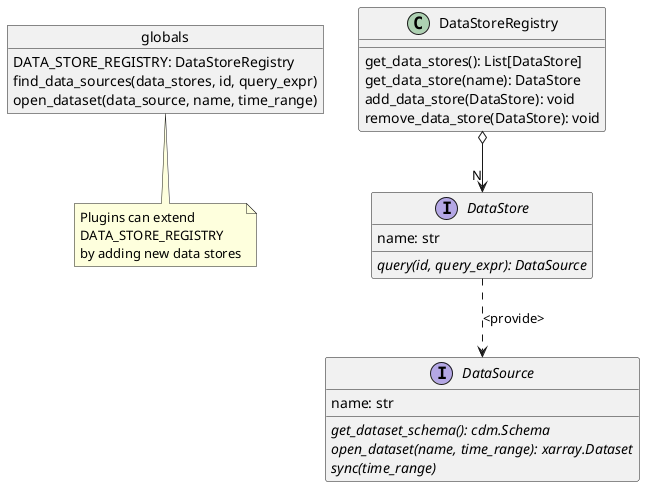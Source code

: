 @startuml

object globals {
    DATA_STORE_REGISTRY: DataStoreRegistry
    find_data_sources(data_stores, id, query_expr)
    open_dataset(data_source, name, time_range)
}

note bottom of globals
Plugins can extend
DATA_STORE_REGISTRY
by adding new data stores
end note

class DataStoreRegistry {
    get_data_stores(): List[DataStore]
    get_data_store(name): DataStore
    add_data_store(DataStore): void
    remove_data_store(DataStore): void
}

interface DataStore {
    name: str
    {abstract} query(id, query_expr): DataSource
}

interface DataSource {
    name: str
    {abstract} get_dataset_schema(): cdm.Schema
    {abstract} open_dataset(name, time_range): xarray.Dataset
    {abstract} sync(time_range)
}

DataStoreRegistry o--> "N" DataStore
DataStore  ..>  DataSource: <provide>


@enduml